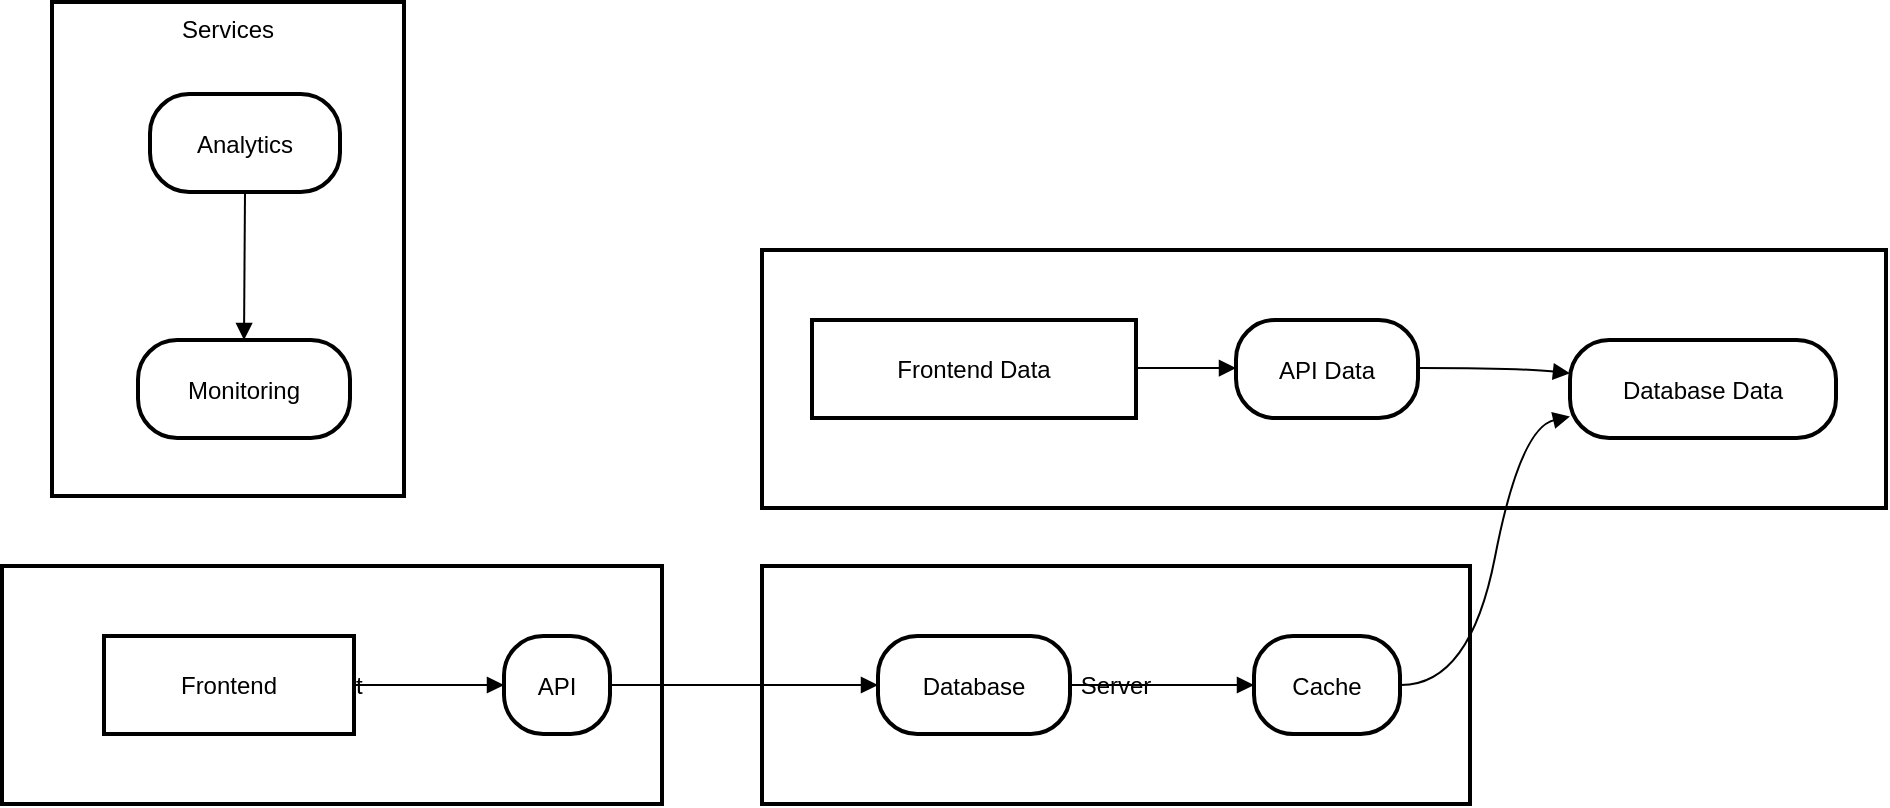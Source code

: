 <mxfile version="24.7.16">
  <diagram name="Strona-1" id="_bla7IHKkC0KR-xPRhTP">
    <mxGraphModel>
      <root>
        <mxCell id="0" />
        <mxCell id="1" parent="0" />
        <mxCell id="2" value="Services" style="whiteSpace=wrap;strokeWidth=2;verticalAlign=top;" vertex="1" parent="1">
          <mxGeometry x="33" y="8" width="176" height="247" as="geometry" />
        </mxCell>
        <mxCell id="3" value="Analytics" style="rounded=1;arcSize=40;strokeWidth=2" vertex="1" parent="2">
          <mxGeometry x="49" y="46" width="95" height="49" as="geometry" />
        </mxCell>
        <mxCell id="4" value="Monitoring" style="rounded=1;arcSize=40;strokeWidth=2" vertex="1" parent="2">
          <mxGeometry x="43" y="169" width="106" height="49" as="geometry" />
        </mxCell>
        <mxCell id="5" value="" style="curved=1;startArrow=none;endArrow=block;exitX=0.5;exitY=0.98;entryX=0.5;entryY=0;" edge="1" parent="2" source="3" target="4">
          <mxGeometry relative="1" as="geometry">
            <Array as="points" />
          </mxGeometry>
        </mxCell>
        <mxCell id="6" value="Data Flow" style="whiteSpace=wrap;strokeWidth=2;" vertex="1" parent="1">
          <mxGeometry x="388" y="132" width="562" height="129" as="geometry" />
        </mxCell>
        <mxCell id="7" value="Server" style="whiteSpace=wrap;strokeWidth=2;" vertex="1" parent="1">
          <mxGeometry x="388" y="290" width="354" height="119" as="geometry" />
        </mxCell>
        <mxCell id="8" value="Client" style="whiteSpace=wrap;strokeWidth=2;" vertex="1" parent="1">
          <mxGeometry x="8" y="290" width="330" height="119" as="geometry" />
        </mxCell>
        <mxCell id="9" value="Frontend" style="whiteSpace=wrap;strokeWidth=2;" vertex="1" parent="1">
          <mxGeometry x="59" y="325" width="125" height="49" as="geometry" />
        </mxCell>
        <mxCell id="10" value="API" style="rounded=1;arcSize=40;strokeWidth=2" vertex="1" parent="1">
          <mxGeometry x="259" y="325" width="53" height="49" as="geometry" />
        </mxCell>
        <mxCell id="11" value="Database" style="rounded=1;arcSize=40;strokeWidth=2" vertex="1" parent="1">
          <mxGeometry x="446" y="325" width="96" height="49" as="geometry" />
        </mxCell>
        <mxCell id="12" value="Cache" style="rounded=1;arcSize=40;strokeWidth=2" vertex="1" parent="1">
          <mxGeometry x="634" y="325" width="73" height="49" as="geometry" />
        </mxCell>
        <mxCell id="13" value="Frontend Data" style="whiteSpace=wrap;strokeWidth=2;" vertex="1" parent="1">
          <mxGeometry x="413" y="167" width="162" height="49" as="geometry" />
        </mxCell>
        <mxCell id="14" value="API Data" style="rounded=1;arcSize=40;strokeWidth=2" vertex="1" parent="1">
          <mxGeometry x="625" y="167" width="91" height="49" as="geometry" />
        </mxCell>
        <mxCell id="15" value="Database Data" style="rounded=1;arcSize=40;strokeWidth=2" vertex="1" parent="1">
          <mxGeometry x="792" y="177" width="133" height="49" as="geometry" />
        </mxCell>
        <mxCell id="16" value="" style="curved=1;startArrow=none;endArrow=block;exitX=1;exitY=0.5;entryX=0.01;entryY=0.5;" edge="1" parent="1" source="9" target="10">
          <mxGeometry relative="1" as="geometry">
            <Array as="points" />
          </mxGeometry>
        </mxCell>
        <mxCell id="17" value="" style="curved=1;startArrow=none;endArrow=block;exitX=1.02;exitY=0.5;entryX=0;entryY=0.5;" edge="1" parent="1" source="10" target="11">
          <mxGeometry relative="1" as="geometry">
            <Array as="points" />
          </mxGeometry>
        </mxCell>
        <mxCell id="18" value="" style="curved=1;startArrow=none;endArrow=block;exitX=1;exitY=0.5;entryX=0;entryY=0.5;" edge="1" parent="1" source="11" target="12">
          <mxGeometry relative="1" as="geometry">
            <Array as="points" />
          </mxGeometry>
        </mxCell>
        <mxCell id="19" value="" style="curved=1;startArrow=none;endArrow=block;exitX=1;exitY=0.49;entryX=0;entryY=0.49;" edge="1" parent="1" source="13" target="14">
          <mxGeometry relative="1" as="geometry">
            <Array as="points" />
          </mxGeometry>
        </mxCell>
        <mxCell id="20" value="" style="curved=1;startArrow=none;endArrow=block;exitX=1.01;exitY=0.49;entryX=0;entryY=0.34;" edge="1" parent="1" source="14" target="15">
          <mxGeometry relative="1" as="geometry">
            <Array as="points">
              <mxPoint x="767" y="191" />
            </Array>
          </mxGeometry>
        </mxCell>
        <mxCell id="21" value="" style="curved=1;startArrow=none;endArrow=block;exitX=1.01;exitY=0.5;entryX=0;entryY=0.78;" edge="1" parent="1" source="12" target="15">
          <mxGeometry relative="1" as="geometry">
            <Array as="points">
              <mxPoint x="742" y="350" />
              <mxPoint x="767" y="221" />
            </Array>
          </mxGeometry>
        </mxCell>
      </root>
    </mxGraphModel>
  </diagram>
</mxfile>
